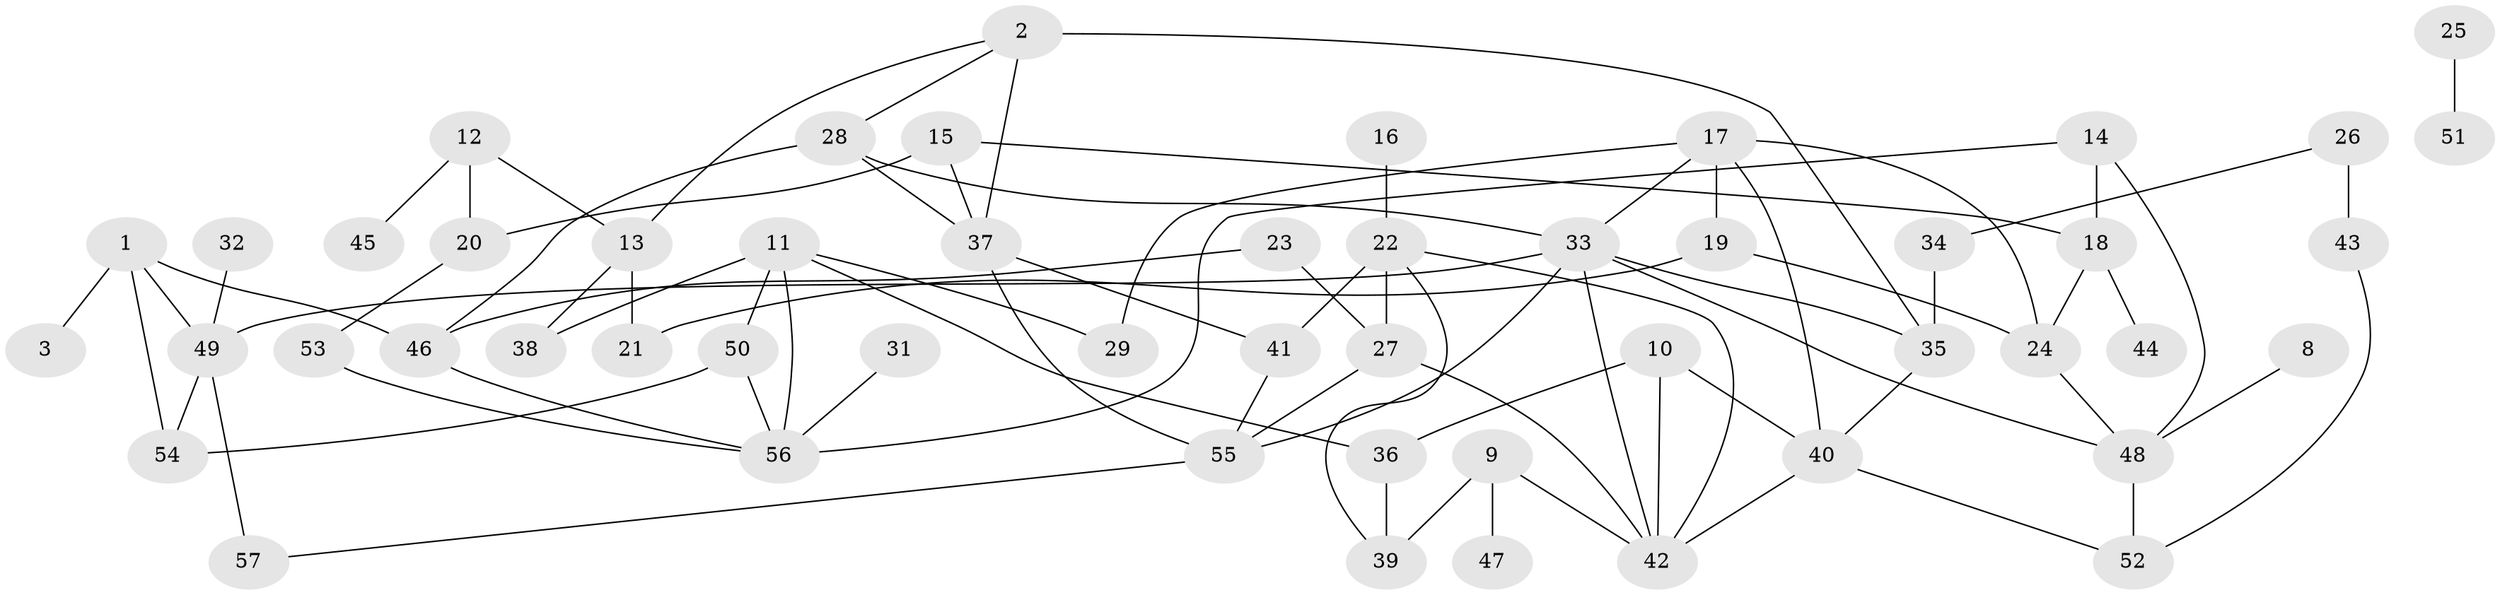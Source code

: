 // original degree distribution, {4: 0.1595744680851064, 2: 0.20212765957446807, 6: 0.031914893617021274, 3: 0.3191489361702128, 5: 0.06382978723404255, 1: 0.1702127659574468, 0: 0.05319148936170213}
// Generated by graph-tools (version 1.1) at 2025/35/03/04/25 23:35:57]
// undirected, 52 vertices, 81 edges
graph export_dot {
  node [color=gray90,style=filled];
  1;
  2;
  3;
  8;
  9;
  10;
  11;
  12;
  13;
  14;
  15;
  16;
  17;
  18;
  19;
  20;
  21;
  22;
  23;
  24;
  25;
  26;
  27;
  28;
  29;
  31;
  32;
  33;
  34;
  35;
  36;
  37;
  38;
  39;
  40;
  41;
  42;
  43;
  44;
  45;
  46;
  47;
  48;
  49;
  50;
  51;
  52;
  53;
  54;
  55;
  56;
  57;
  1 -- 3 [weight=1.0];
  1 -- 46 [weight=1.0];
  1 -- 49 [weight=1.0];
  1 -- 54 [weight=1.0];
  2 -- 13 [weight=1.0];
  2 -- 28 [weight=1.0];
  2 -- 35 [weight=1.0];
  2 -- 37 [weight=2.0];
  8 -- 48 [weight=1.0];
  9 -- 39 [weight=1.0];
  9 -- 42 [weight=1.0];
  9 -- 47 [weight=1.0];
  10 -- 36 [weight=1.0];
  10 -- 40 [weight=1.0];
  10 -- 42 [weight=1.0];
  11 -- 29 [weight=1.0];
  11 -- 36 [weight=1.0];
  11 -- 38 [weight=1.0];
  11 -- 50 [weight=2.0];
  11 -- 56 [weight=1.0];
  12 -- 13 [weight=1.0];
  12 -- 20 [weight=1.0];
  12 -- 45 [weight=1.0];
  13 -- 21 [weight=1.0];
  13 -- 38 [weight=1.0];
  14 -- 18 [weight=1.0];
  14 -- 48 [weight=1.0];
  14 -- 56 [weight=1.0];
  15 -- 18 [weight=1.0];
  15 -- 20 [weight=1.0];
  15 -- 37 [weight=1.0];
  16 -- 22 [weight=1.0];
  17 -- 19 [weight=1.0];
  17 -- 24 [weight=1.0];
  17 -- 29 [weight=1.0];
  17 -- 33 [weight=1.0];
  17 -- 40 [weight=1.0];
  18 -- 24 [weight=1.0];
  18 -- 44 [weight=1.0];
  19 -- 21 [weight=1.0];
  19 -- 24 [weight=2.0];
  20 -- 53 [weight=1.0];
  22 -- 27 [weight=2.0];
  22 -- 39 [weight=1.0];
  22 -- 41 [weight=1.0];
  22 -- 42 [weight=1.0];
  23 -- 27 [weight=1.0];
  23 -- 46 [weight=1.0];
  24 -- 48 [weight=1.0];
  25 -- 51 [weight=1.0];
  26 -- 34 [weight=1.0];
  26 -- 43 [weight=2.0];
  27 -- 42 [weight=1.0];
  27 -- 55 [weight=2.0];
  28 -- 33 [weight=1.0];
  28 -- 37 [weight=1.0];
  28 -- 46 [weight=1.0];
  31 -- 56 [weight=1.0];
  32 -- 49 [weight=1.0];
  33 -- 35 [weight=1.0];
  33 -- 42 [weight=1.0];
  33 -- 48 [weight=1.0];
  33 -- 49 [weight=1.0];
  33 -- 55 [weight=1.0];
  34 -- 35 [weight=1.0];
  35 -- 40 [weight=1.0];
  36 -- 39 [weight=1.0];
  37 -- 41 [weight=1.0];
  37 -- 55 [weight=2.0];
  40 -- 42 [weight=1.0];
  40 -- 52 [weight=1.0];
  41 -- 55 [weight=1.0];
  43 -- 52 [weight=1.0];
  46 -- 56 [weight=1.0];
  48 -- 52 [weight=1.0];
  49 -- 54 [weight=1.0];
  49 -- 57 [weight=2.0];
  50 -- 54 [weight=1.0];
  50 -- 56 [weight=1.0];
  53 -- 56 [weight=1.0];
  55 -- 57 [weight=1.0];
}
